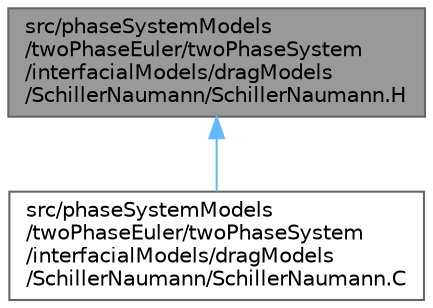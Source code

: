 digraph "src/phaseSystemModels/twoPhaseEuler/twoPhaseSystem/interfacialModels/dragModels/SchillerNaumann/SchillerNaumann.H"
{
 // LATEX_PDF_SIZE
  bgcolor="transparent";
  edge [fontname=Helvetica,fontsize=10,labelfontname=Helvetica,labelfontsize=10];
  node [fontname=Helvetica,fontsize=10,shape=box,height=0.2,width=0.4];
  Node1 [id="Node000001",label="src/phaseSystemModels\l/twoPhaseEuler/twoPhaseSystem\l/interfacialModels/dragModels\l/SchillerNaumann/SchillerNaumann.H",height=0.2,width=0.4,color="gray40", fillcolor="grey60", style="filled", fontcolor="black",tooltip=" "];
  Node1 -> Node2 [id="edge1_Node000001_Node000002",dir="back",color="steelblue1",style="solid",tooltip=" "];
  Node2 [id="Node000002",label="src/phaseSystemModels\l/twoPhaseEuler/twoPhaseSystem\l/interfacialModels/dragModels\l/SchillerNaumann/SchillerNaumann.C",height=0.2,width=0.4,color="grey40", fillcolor="white", style="filled",URL="$twoPhaseEuler_2twoPhaseSystem_2interfacialModels_2dragModels_2SchillerNaumann_2SchillerNaumann_8C.html",tooltip=" "];
}
